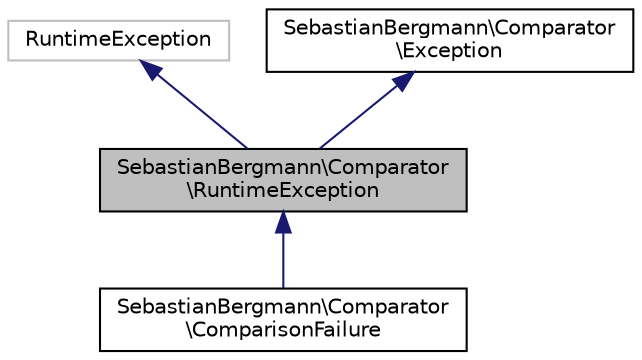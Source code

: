 digraph "SebastianBergmann\Comparator\RuntimeException"
{
  edge [fontname="Helvetica",fontsize="10",labelfontname="Helvetica",labelfontsize="10"];
  node [fontname="Helvetica",fontsize="10",shape=record];
  Node0 [label="SebastianBergmann\\Comparator\l\\RuntimeException",height=0.2,width=0.4,color="black", fillcolor="grey75", style="filled", fontcolor="black"];
  Node1 -> Node0 [dir="back",color="midnightblue",fontsize="10",style="solid",fontname="Helvetica"];
  Node1 [label="RuntimeException",height=0.2,width=0.4,color="grey75", fillcolor="white", style="filled"];
  Node2 -> Node0 [dir="back",color="midnightblue",fontsize="10",style="solid",fontname="Helvetica"];
  Node2 [label="SebastianBergmann\\Comparator\l\\Exception",height=0.2,width=0.4,color="black", fillcolor="white", style="filled",URL="$interfaceSebastianBergmann_1_1Comparator_1_1Exception.html"];
  Node0 -> Node3 [dir="back",color="midnightblue",fontsize="10",style="solid",fontname="Helvetica"];
  Node3 [label="SebastianBergmann\\Comparator\l\\ComparisonFailure",height=0.2,width=0.4,color="black", fillcolor="white", style="filled",URL="$classSebastianBergmann_1_1Comparator_1_1ComparisonFailure.html"];
}
